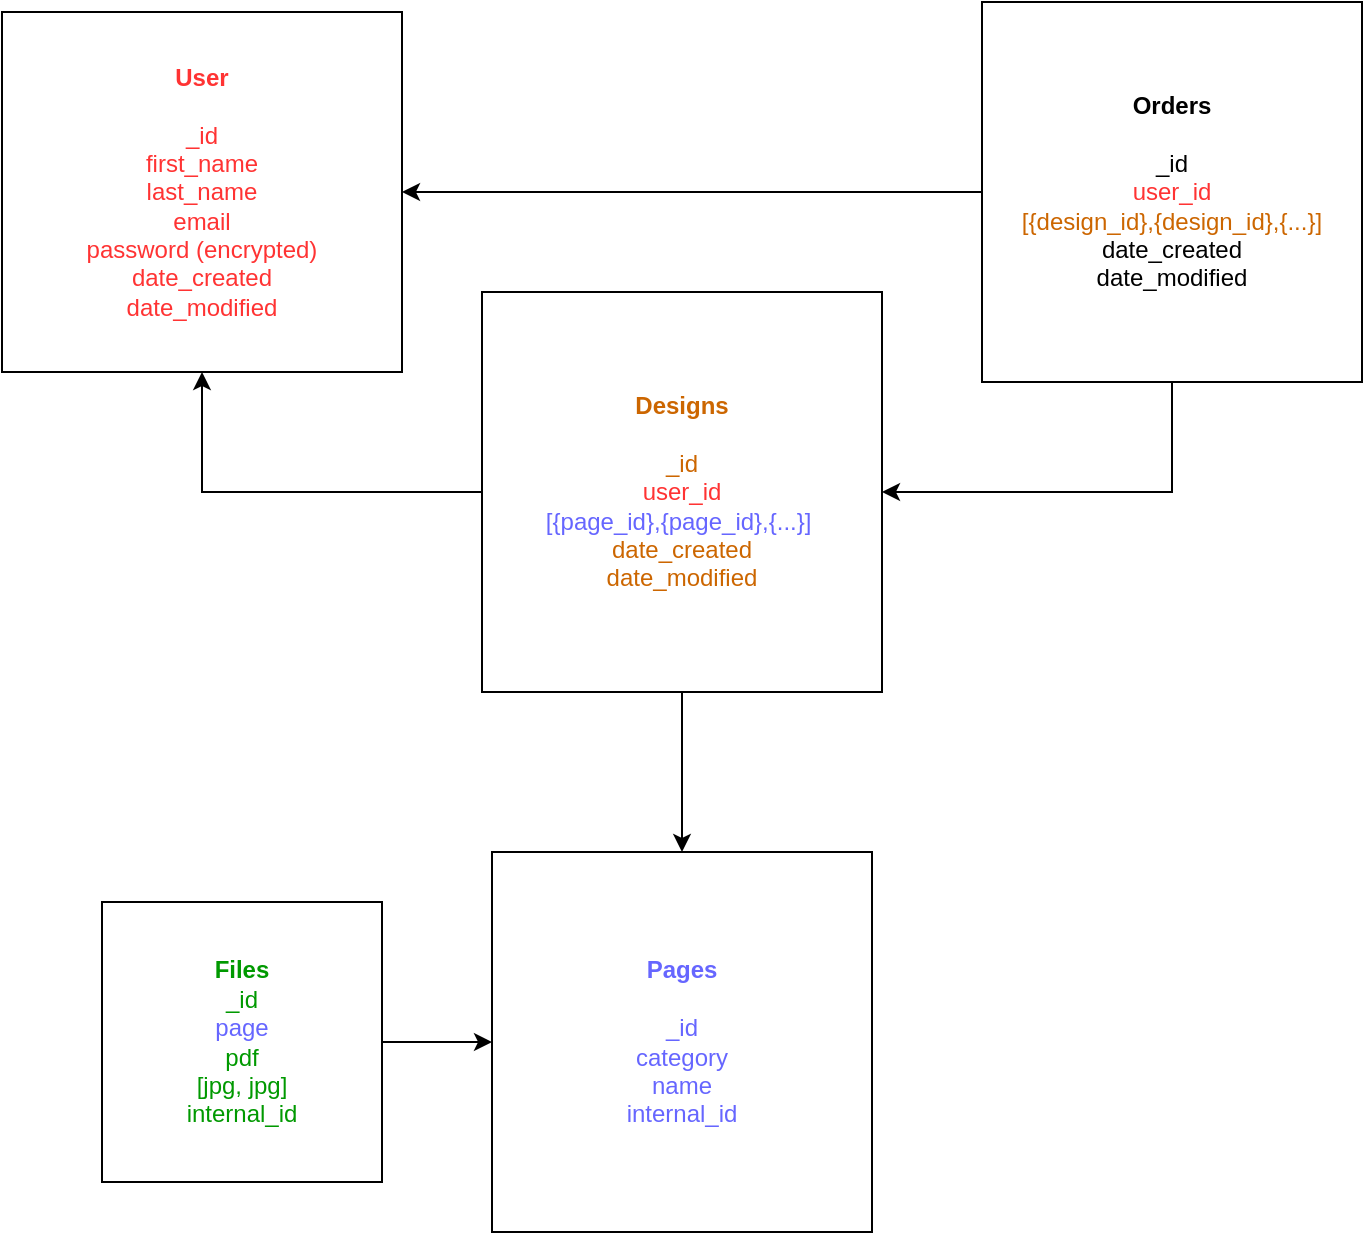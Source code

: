 <mxfile version="21.7.5" type="device">
  <diagram name="Page-1" id="2pIbgVz0KJ61SowLPMG9">
    <mxGraphModel dx="2284" dy="703" grid="1" gridSize="10" guides="1" tooltips="1" connect="1" arrows="1" fold="1" page="1" pageScale="1" pageWidth="850" pageHeight="1100" math="0" shadow="0">
      <root>
        <mxCell id="0" />
        <mxCell id="1" parent="0" />
        <mxCell id="hVuaewwp5bfZHh35y_4K-1" value="&lt;font color=&quot;#ff3333&quot;&gt;&lt;b&gt;User&lt;br&gt;&lt;/b&gt;&lt;br&gt;_id&lt;br&gt;first_name&lt;br&gt;last_name&lt;br&gt;email&lt;br&gt;password (encrypted)&lt;br&gt;date_created&lt;br&gt;date_modified&lt;/font&gt;" style="rounded=0;whiteSpace=wrap;html=1;" parent="1" vertex="1">
          <mxGeometry x="-20" y="120" width="200" height="180" as="geometry" />
        </mxCell>
        <mxCell id="hVuaewwp5bfZHh35y_4K-10" style="edgeStyle=orthogonalEdgeStyle;rounded=0;orthogonalLoop=1;jettySize=auto;html=1;exitX=0.5;exitY=1;exitDx=0;exitDy=0;entryX=0.5;entryY=0;entryDx=0;entryDy=0;" parent="1" source="hVuaewwp5bfZHh35y_4K-2" target="hVuaewwp5bfZHh35y_4K-5" edge="1">
          <mxGeometry relative="1" as="geometry" />
        </mxCell>
        <mxCell id="42dLaQQUqvtP6BKY-mq_-8" style="edgeStyle=orthogonalEdgeStyle;rounded=0;orthogonalLoop=1;jettySize=auto;html=1;entryX=0.5;entryY=1;entryDx=0;entryDy=0;" parent="1" source="hVuaewwp5bfZHh35y_4K-2" target="hVuaewwp5bfZHh35y_4K-1" edge="1">
          <mxGeometry relative="1" as="geometry" />
        </mxCell>
        <mxCell id="hVuaewwp5bfZHh35y_4K-2" value="&lt;b&gt;&lt;font color=&quot;#cc6600&quot;&gt;Designs&lt;/font&gt;&lt;br&gt;&lt;/b&gt;&lt;br&gt;&lt;font color=&quot;#cc6600&quot;&gt;_id&lt;/font&gt;&lt;br&gt;&lt;font style=&quot;&quot; color=&quot;#ff3333&quot;&gt;user_id&lt;br&gt;&lt;/font&gt;&lt;font style=&quot;&quot; color=&quot;#6666ff&quot;&gt;[{page_id},{page_id},{...}]&lt;b&gt;&amp;nbsp;&lt;/b&gt;&lt;br&gt;&lt;/font&gt;&lt;font color=&quot;#cc6600&quot;&gt;date_created&lt;/font&gt;&lt;br&gt;&lt;font color=&quot;#cc6600&quot;&gt;date_modified&lt;/font&gt;" style="whiteSpace=wrap;html=1;aspect=fixed;" parent="1" vertex="1">
          <mxGeometry x="220" y="260" width="200" height="200" as="geometry" />
        </mxCell>
        <mxCell id="42dLaQQUqvtP6BKY-mq_-5" style="edgeStyle=orthogonalEdgeStyle;rounded=0;orthogonalLoop=1;jettySize=auto;html=1;entryX=1;entryY=0.5;entryDx=0;entryDy=0;" parent="1" source="hVuaewwp5bfZHh35y_4K-3" target="hVuaewwp5bfZHh35y_4K-1" edge="1">
          <mxGeometry relative="1" as="geometry" />
        </mxCell>
        <mxCell id="42dLaQQUqvtP6BKY-mq_-7" style="edgeStyle=orthogonalEdgeStyle;rounded=0;orthogonalLoop=1;jettySize=auto;html=1;exitX=0.5;exitY=1;exitDx=0;exitDy=0;entryX=1;entryY=0.5;entryDx=0;entryDy=0;" parent="1" source="hVuaewwp5bfZHh35y_4K-3" target="hVuaewwp5bfZHh35y_4K-2" edge="1">
          <mxGeometry relative="1" as="geometry" />
        </mxCell>
        <mxCell id="hVuaewwp5bfZHh35y_4K-3" value="&lt;b&gt;Orders&lt;br&gt;&lt;/b&gt;&lt;br&gt;_id&lt;br&gt;&lt;font style=&quot;&quot; color=&quot;#ff3333&quot;&gt;user_id&lt;br&gt;&lt;/font&gt;&lt;font style=&quot;&quot; color=&quot;#cc6600&quot;&gt;[{design_id},{design_id},{...}]&lt;br&gt;&lt;/font&gt;date_created&lt;br&gt;date_modified" style="whiteSpace=wrap;html=1;aspect=fixed;" parent="1" vertex="1">
          <mxGeometry x="470" y="115" width="190" height="190" as="geometry" />
        </mxCell>
        <mxCell id="hVuaewwp5bfZHh35y_4K-5" value="&lt;b style=&quot;color: rgb(102, 102, 255);&quot;&gt;Pages&lt;br&gt;&lt;/b&gt;&lt;br&gt;&lt;font color=&quot;#6666ff&quot;&gt;_id&lt;/font&gt;&lt;br&gt;&lt;font color=&quot;#6666ff&quot;&gt;category&lt;br&gt;name&lt;/font&gt;&lt;br&gt;&lt;font color=&quot;#6666ff&quot;&gt;internal_id&lt;/font&gt;" style="whiteSpace=wrap;html=1;aspect=fixed;" parent="1" vertex="1">
          <mxGeometry x="225" y="540" width="190" height="190" as="geometry" />
        </mxCell>
        <mxCell id="3_h8Cpy6u_0afU_-YWya-1" value="" style="edgeStyle=orthogonalEdgeStyle;rounded=0;orthogonalLoop=1;jettySize=auto;html=1;" edge="1" parent="1" source="hVuaewwp5bfZHh35y_4K-6" target="hVuaewwp5bfZHh35y_4K-5">
          <mxGeometry relative="1" as="geometry" />
        </mxCell>
        <mxCell id="hVuaewwp5bfZHh35y_4K-6" value="&lt;b style=&quot;color: rgb(0, 153, 0);&quot;&gt;Files&lt;/b&gt;&lt;br&gt;&lt;font color=&quot;#009900&quot;&gt;_id&lt;/font&gt;&lt;br&gt;&lt;font color=&quot;#6666ff&quot;&gt;page&lt;br&gt;&lt;/font&gt;&lt;font color=&quot;#009900&quot;&gt;pdf&lt;br&gt;[jpg, jpg]&lt;br&gt;internal_id&lt;/font&gt;" style="whiteSpace=wrap;html=1;aspect=fixed;" parent="1" vertex="1">
          <mxGeometry x="30" y="565" width="140" height="140" as="geometry" />
        </mxCell>
      </root>
    </mxGraphModel>
  </diagram>
</mxfile>
